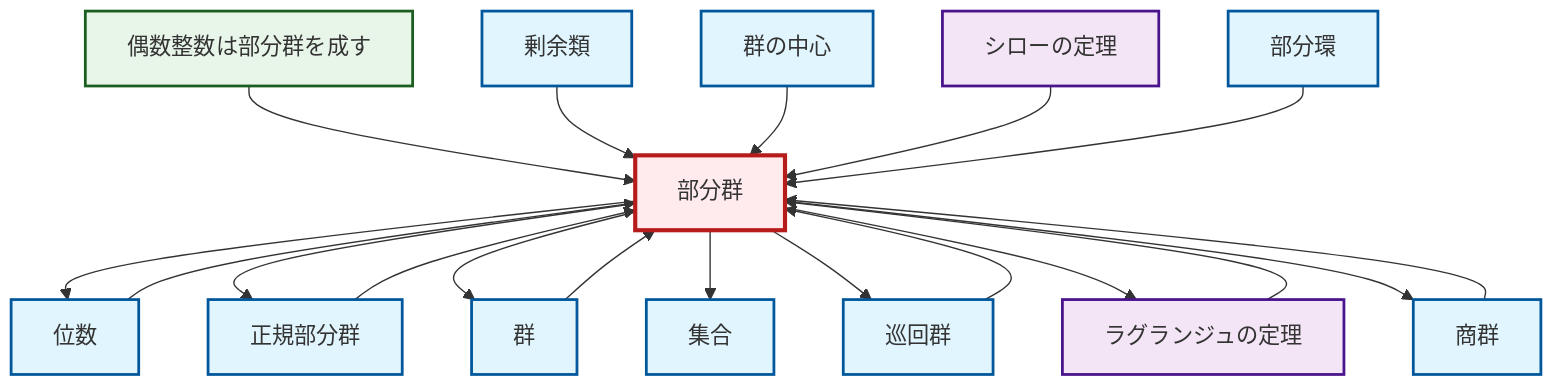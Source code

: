 graph TD
    classDef definition fill:#e1f5fe,stroke:#01579b,stroke-width:2px
    classDef theorem fill:#f3e5f5,stroke:#4a148c,stroke-width:2px
    classDef axiom fill:#fff3e0,stroke:#e65100,stroke-width:2px
    classDef example fill:#e8f5e9,stroke:#1b5e20,stroke-width:2px
    classDef current fill:#ffebee,stroke:#b71c1c,stroke-width:3px
    def-center-of-group["群の中心"]:::definition
    def-order["位数"]:::definition
    def-subring["部分環"]:::definition
    def-set["集合"]:::definition
    ex-even-integers-subgroup["偶数整数は部分群を成す"]:::example
    def-normal-subgroup["正規部分群"]:::definition
    def-quotient-group["商群"]:::definition
    def-group["群"]:::definition
    def-cyclic-group["巡回群"]:::definition
    thm-lagrange["ラグランジュの定理"]:::theorem
    def-subgroup["部分群"]:::definition
    thm-sylow["シローの定理"]:::theorem
    def-coset["剰余類"]:::definition
    def-order --> def-subgroup
    def-normal-subgroup --> def-subgroup
    def-group --> def-subgroup
    ex-even-integers-subgroup --> def-subgroup
    thm-lagrange --> def-subgroup
    def-cyclic-group --> def-subgroup
    def-coset --> def-subgroup
    def-center-of-group --> def-subgroup
    def-subgroup --> def-order
    def-subgroup --> def-normal-subgroup
    thm-sylow --> def-subgroup
    def-subgroup --> def-group
    def-quotient-group --> def-subgroup
    def-subgroup --> def-set
    def-subring --> def-subgroup
    def-subgroup --> def-cyclic-group
    def-subgroup --> thm-lagrange
    def-subgroup --> def-quotient-group
    class def-subgroup current
